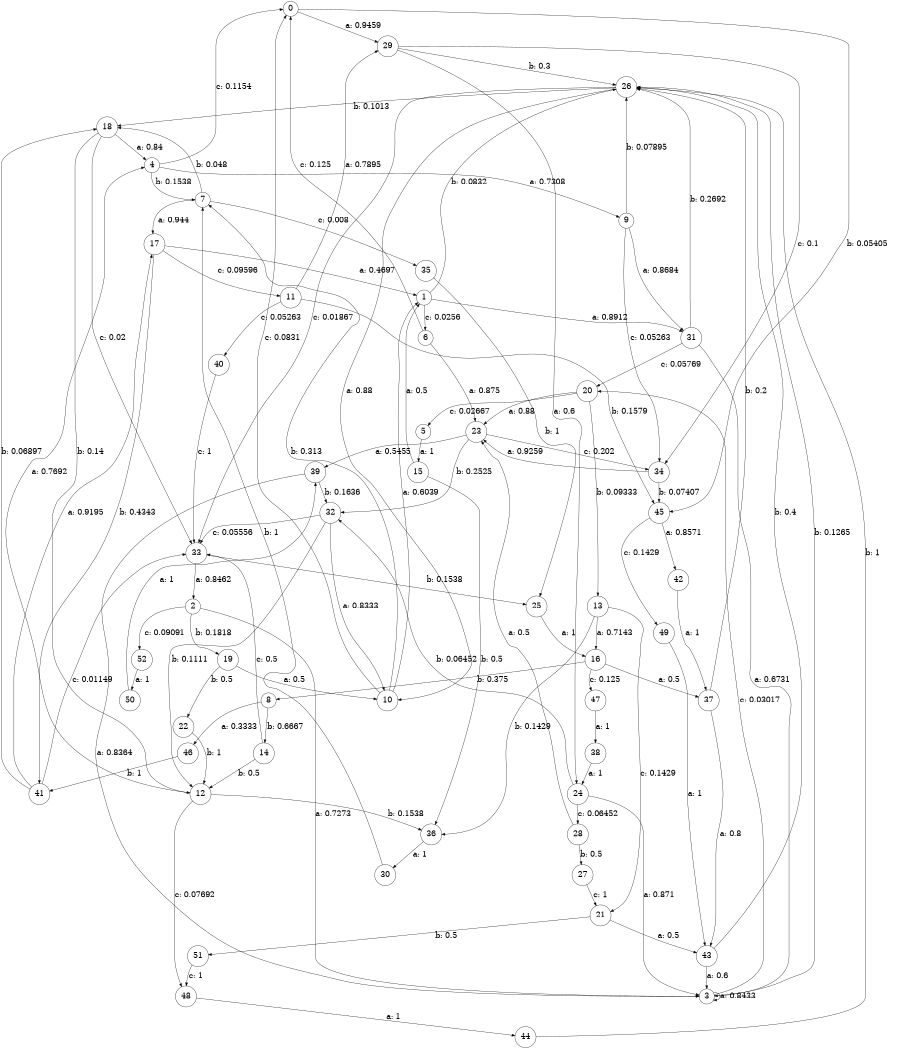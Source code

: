 digraph "d6-100nw-t0-cen-SML" {
size = "6,8.5";
ratio = "fill";
node [shape = circle];
node [fontsize = 24];
edge [fontsize = 24];
0 -> 29 [label = "a: 0.9459   "];
0 -> 45 [label = "b: 0.05405  "];
1 -> 31 [label = "a: 0.8912   "];
1 -> 26 [label = "b: 0.0832   "];
1 -> 6 [label = "c: 0.0256   "];
2 -> 3 [label = "a: 0.7273   "];
2 -> 19 [label = "b: 0.1818   "];
2 -> 52 [label = "c: 0.09091  "];
3 -> 3 [label = "a: 0.8433   "];
3 -> 26 [label = "b: 0.1265   "];
3 -> 20 [label = "c: 0.03017  "];
4 -> 9 [label = "a: 0.7308   "];
4 -> 7 [label = "b: 0.1538   "];
4 -> 0 [label = "c: 0.1154   "];
5 -> 15 [label = "a: 1        "];
6 -> 23 [label = "a: 0.875    "];
6 -> 0 [label = "c: 0.125    "];
7 -> 17 [label = "a: 0.944    "];
7 -> 18 [label = "b: 0.048    "];
7 -> 35 [label = "c: 0.008    "];
8 -> 46 [label = "a: 0.3333   "];
8 -> 14 [label = "b: 0.6667   "];
9 -> 31 [label = "a: 0.8684   "];
9 -> 26 [label = "b: 0.07895  "];
9 -> 34 [label = "c: 0.05263  "];
10 -> 1 [label = "a: 0.6039   "];
10 -> 7 [label = "b: 0.313    "];
10 -> 0 [label = "c: 0.0831   "];
11 -> 29 [label = "a: 0.7895   "];
11 -> 45 [label = "b: 0.1579   "];
11 -> 40 [label = "c: 0.05263  "];
12 -> 4 [label = "a: 0.7692   "];
12 -> 36 [label = "b: 0.1538   "];
12 -> 48 [label = "c: 0.07692  "];
13 -> 16 [label = "a: 0.7143   "];
13 -> 36 [label = "b: 0.1429   "];
13 -> 21 [label = "c: 0.1429   "];
14 -> 12 [label = "b: 0.5      "];
14 -> 33 [label = "c: 0.5      "];
15 -> 1 [label = "a: 0.5      "];
15 -> 36 [label = "b: 0.5      "];
16 -> 37 [label = "a: 0.5      "];
16 -> 8 [label = "b: 0.375    "];
16 -> 47 [label = "c: 0.125    "];
17 -> 1 [label = "a: 0.4697   "];
17 -> 41 [label = "b: 0.4343   "];
17 -> 11 [label = "c: 0.09596  "];
18 -> 4 [label = "a: 0.84     "];
18 -> 12 [label = "b: 0.14     "];
18 -> 33 [label = "c: 0.02     "];
19 -> 10 [label = "a: 0.5      "];
19 -> 22 [label = "b: 0.5      "];
20 -> 23 [label = "a: 0.88     "];
20 -> 13 [label = "b: 0.09333  "];
20 -> 5 [label = "c: 0.02667  "];
21 -> 43 [label = "a: 0.5      "];
21 -> 51 [label = "b: 0.5      "];
22 -> 12 [label = "b: 1        "];
23 -> 39 [label = "a: 0.5455   "];
23 -> 32 [label = "b: 0.2525   "];
23 -> 34 [label = "c: 0.202    "];
24 -> 3 [label = "a: 0.871    "];
24 -> 32 [label = "b: 0.06452  "];
24 -> 28 [label = "c: 0.06452  "];
25 -> 16 [label = "a: 1        "];
26 -> 10 [label = "a: 0.88     "];
26 -> 18 [label = "b: 0.1013   "];
26 -> 33 [label = "c: 0.01867  "];
27 -> 21 [label = "c: 1        "];
28 -> 23 [label = "a: 0.5      "];
28 -> 27 [label = "b: 0.5      "];
29 -> 24 [label = "a: 0.6      "];
29 -> 26 [label = "b: 0.3      "];
29 -> 34 [label = "c: 0.1      "];
30 -> 7 [label = "b: 1        "];
31 -> 3 [label = "a: 0.6731   "];
31 -> 26 [label = "b: 0.2692   "];
31 -> 20 [label = "c: 0.05769  "];
32 -> 10 [label = "a: 0.8333   "];
32 -> 12 [label = "b: 0.1111   "];
32 -> 33 [label = "c: 0.05556  "];
33 -> 2 [label = "a: 0.8462   "];
33 -> 25 [label = "b: 0.1538   "];
34 -> 23 [label = "a: 0.9259   "];
34 -> 45 [label = "b: 0.07407  "];
35 -> 25 [label = "b: 1        "];
36 -> 30 [label = "a: 1        "];
37 -> 43 [label = "a: 0.8      "];
37 -> 26 [label = "b: 0.2      "];
38 -> 24 [label = "a: 1        "];
39 -> 3 [label = "a: 0.8364   "];
39 -> 32 [label = "b: 0.1636   "];
40 -> 33 [label = "c: 1        "];
41 -> 17 [label = "a: 0.9195   "];
41 -> 18 [label = "b: 0.06897  "];
41 -> 33 [label = "c: 0.01149  "];
42 -> 37 [label = "a: 1        "];
43 -> 3 [label = "a: 0.6      "];
43 -> 26 [label = "b: 0.4      "];
44 -> 26 [label = "b: 1        "];
45 -> 42 [label = "a: 0.8571   "];
45 -> 49 [label = "c: 0.1429   "];
46 -> 41 [label = "b: 1        "];
47 -> 38 [label = "a: 1        "];
48 -> 44 [label = "a: 1        "];
49 -> 43 [label = "a: 1        "];
50 -> 39 [label = "a: 1        "];
51 -> 48 [label = "c: 1        "];
52 -> 50 [label = "a: 1        "];
}